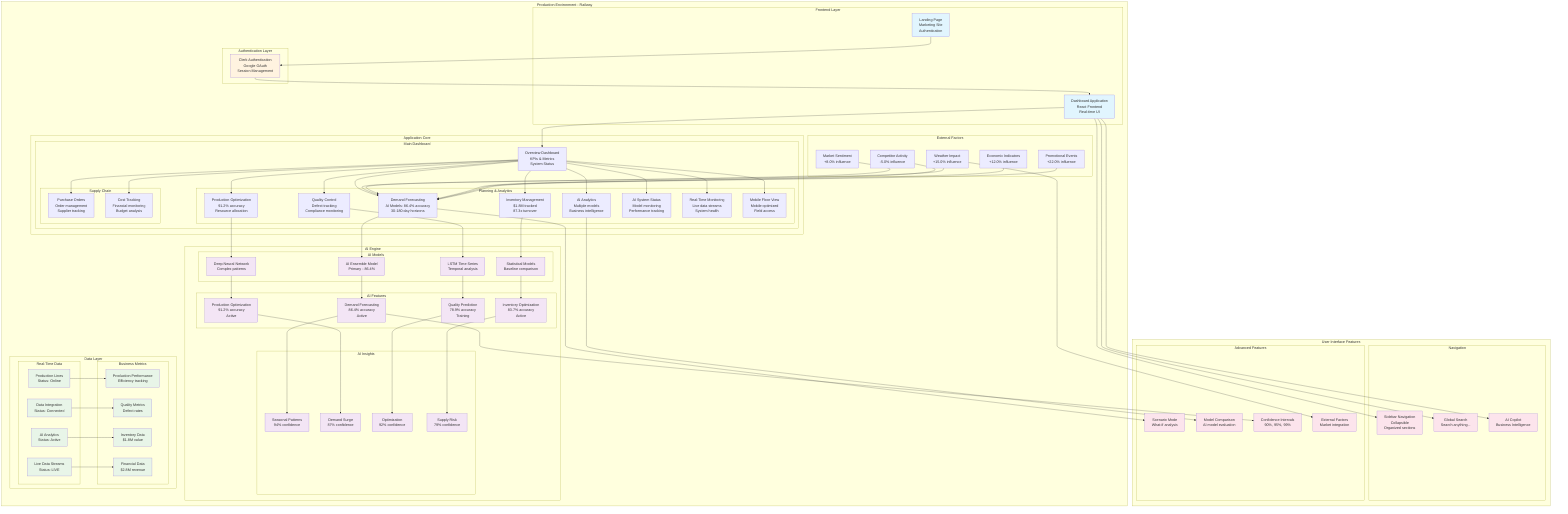 graph TB
    %% CapLiquify Manufacturing Platform - Deployed Architecture
    
    subgraph "Production Environment - Railway"
        subgraph "Frontend Layer"
            LP[Landing Page<br/>Marketing Site<br/>Authentication]
            DA[Dashboard Application<br/>React Frontend<br/>Real-time UI]
        end
        
        subgraph "Authentication Layer"
            CLERK[Clerk Authentication<br/>Google OAuth<br/>Session Management]
        end
        
        subgraph "Application Core"
            subgraph "Main Dashboard"
                OV[Overview Dashboard<br/>KPIs & Metrics<br/>System Status]
                
                subgraph "Planning & Analytics"
                    DF[Demand Forecasting<br/>AI Models: 86.4% accuracy<br/>30-180 day horizons]
                    IM[Inventory Management<br/>$1.8M tracked<br/>87.3x turnover]
                    PO[Production Optimization<br/>91.2% accuracy<br/>Resource allocation]
                    QC[Quality Control<br/>Defect tracking<br/>Compliance monitoring]
                    AI[AI Analytics<br/>Multiple models<br/>Business intelligence]
                    AS[AI System Status<br/>Model monitoring<br/>Performance tracking]
                    RM[Real-Time Monitoring<br/>Live data streams<br/>System health]
                    MF[Mobile Floor View<br/>Mobile optimized<br/>Field access]
                end
                
                subgraph "Supply Chain"
                    POR[Purchase Orders<br/>Order management<br/>Supplier tracking]
                    CT[Cost Tracking<br/>Financial monitoring<br/>Budget analysis]
                end
            end
        end
        
        subgraph "AI Engine"
            subgraph "AI Models"
                AE[AI Ensemble Model<br/>Primary - 86.4%]
                DNN[Deep Neural Network<br/>Complex patterns]
                LSTM[LSTM Time Series<br/>Temporal analysis]
                SM[Statistical Models<br/>Baseline comparison]
            end
            
            subgraph "AI Features"
                DF_AI[Demand Forecasting<br/>86.4% accuracy<br/>Active]
                PO_AI[Production Optimization<br/>91.2% accuracy<br/>Active]
                QP[Quality Prediction<br/>78.9% accuracy<br/>Training]
                IO[Inventory Optimization<br/>83.7% accuracy<br/>Active]
            end
            
            subgraph "AI Insights"
                SP[Seasonal Patterns<br/>94% confidence]
                DS[Demand Surge<br/>87% confidence]
                OPT[Optimization<br/>92% confidence]
                RISK[Supply Risk<br/>79% confidence]
            end
        end
        
        subgraph "Data Layer"
            subgraph "Real-Time Data"
                PL[Production Lines<br/>Status: Online]
                DI[Data Integration<br/>Status: Connected]
                AIA[AI Analytics<br/>Status: Active]
                LD[Live Data Streams<br/>Status: LIVE]
            end
            
            subgraph "Business Metrics"
                PROD[Production Performance<br/>Efficiency tracking]
                QUAL[Quality Metrics<br/>Defect rates]
                INV[Inventory Data<br/>$1.8M value]
                FIN[Financial Data<br/>$2.8M revenue]
            end
        end
        
        subgraph "External Factors"
            WE[Weather Impact<br/>+15.0% influence]
            MS[Market Sentiment<br/>+8.0% influence]
            CA[Competitor Activity<br/>-5.0% influence]
            EI[Economic Indicators<br/>+12.0% influence]
            PE[Promotional Events<br/>+22.0% influence]
        end
    end
    
    subgraph "User Interface Features"
        subgraph "Navigation"
            SB[Sidebar Navigation<br/>Collapsible<br/>Organized sections]
            GS[Global Search<br/>Search anything...]
            AC[AI Copilot<br/>Business Intelligence]
        end
        
        subgraph "Advanced Features"
            SM_UI[Scenario Mode<br/>What-if analysis]
            MC[Model Comparison<br/>AI model evaluation]
            CI[Confidence Intervals<br/>90%, 95%, 99%]
            EF[External Factors<br/>Market integration]
        end
    end
    
    %% Connections
    LP --> CLERK
    CLERK --> DA
    DA --> OV
    
    OV --> DF
    OV --> IM
    OV --> PO
    OV --> QC
    OV --> AI
    OV --> AS
    OV --> RM
    OV --> MF
    OV --> POR
    OV --> CT
    
    DF --> AE
    PO --> DNN
    QC --> LSTM
    IM --> SM
    
    AE --> DF_AI
    DNN --> PO_AI
    LSTM --> QP
    SM --> IO
    
    DF_AI --> SP
    PO_AI --> DS
    QP --> OPT
    IO --> RISK
    
    PL --> PROD
    DI --> QUAL
    AIA --> INV
    LD --> FIN
    
    WE --> DF
    MS --> DF
    CA --> DF
    EI --> DF
    PE --> DF
    
    DA --> SB
    DA --> GS
    DA --> AC
    
    DF --> SM_UI
    AI --> MC
    DF_AI --> CI
    WE --> EF
    
    %% Styling
    classDef frontend fill:#e1f5fe
    classDef ai fill:#f3e5f5
    classDef data fill:#e8f5e8
    classDef auth fill:#fff3e0
    classDef ui fill:#fce4ec
    
    class LP,DA frontend
    class CLERK auth
    class AE,DNN,LSTM,SM,DF_AI,PO_AI,QP,IO,SP,DS,OPT,RISK ai
    class PL,DI,AIA,LD,PROD,QUAL,INV,FIN data
    class SB,GS,AC,SM_UI,MC,CI,EF ui